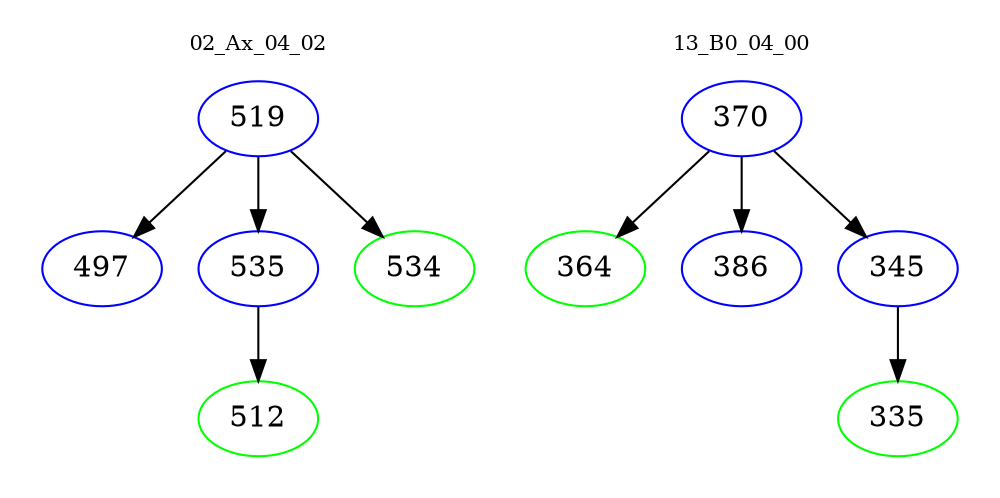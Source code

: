 digraph{
subgraph cluster_0 {
color = white
label = "02_Ax_04_02";
fontsize=10;
T0_519 [label="519", color="blue"]
T0_519 -> T0_497 [color="black"]
T0_497 [label="497", color="blue"]
T0_519 -> T0_535 [color="black"]
T0_535 [label="535", color="blue"]
T0_535 -> T0_512 [color="black"]
T0_512 [label="512", color="green"]
T0_519 -> T0_534 [color="black"]
T0_534 [label="534", color="green"]
}
subgraph cluster_1 {
color = white
label = "13_B0_04_00";
fontsize=10;
T1_370 [label="370", color="blue"]
T1_370 -> T1_364 [color="black"]
T1_364 [label="364", color="green"]
T1_370 -> T1_386 [color="black"]
T1_386 [label="386", color="blue"]
T1_370 -> T1_345 [color="black"]
T1_345 [label="345", color="blue"]
T1_345 -> T1_335 [color="black"]
T1_335 [label="335", color="green"]
}
}
